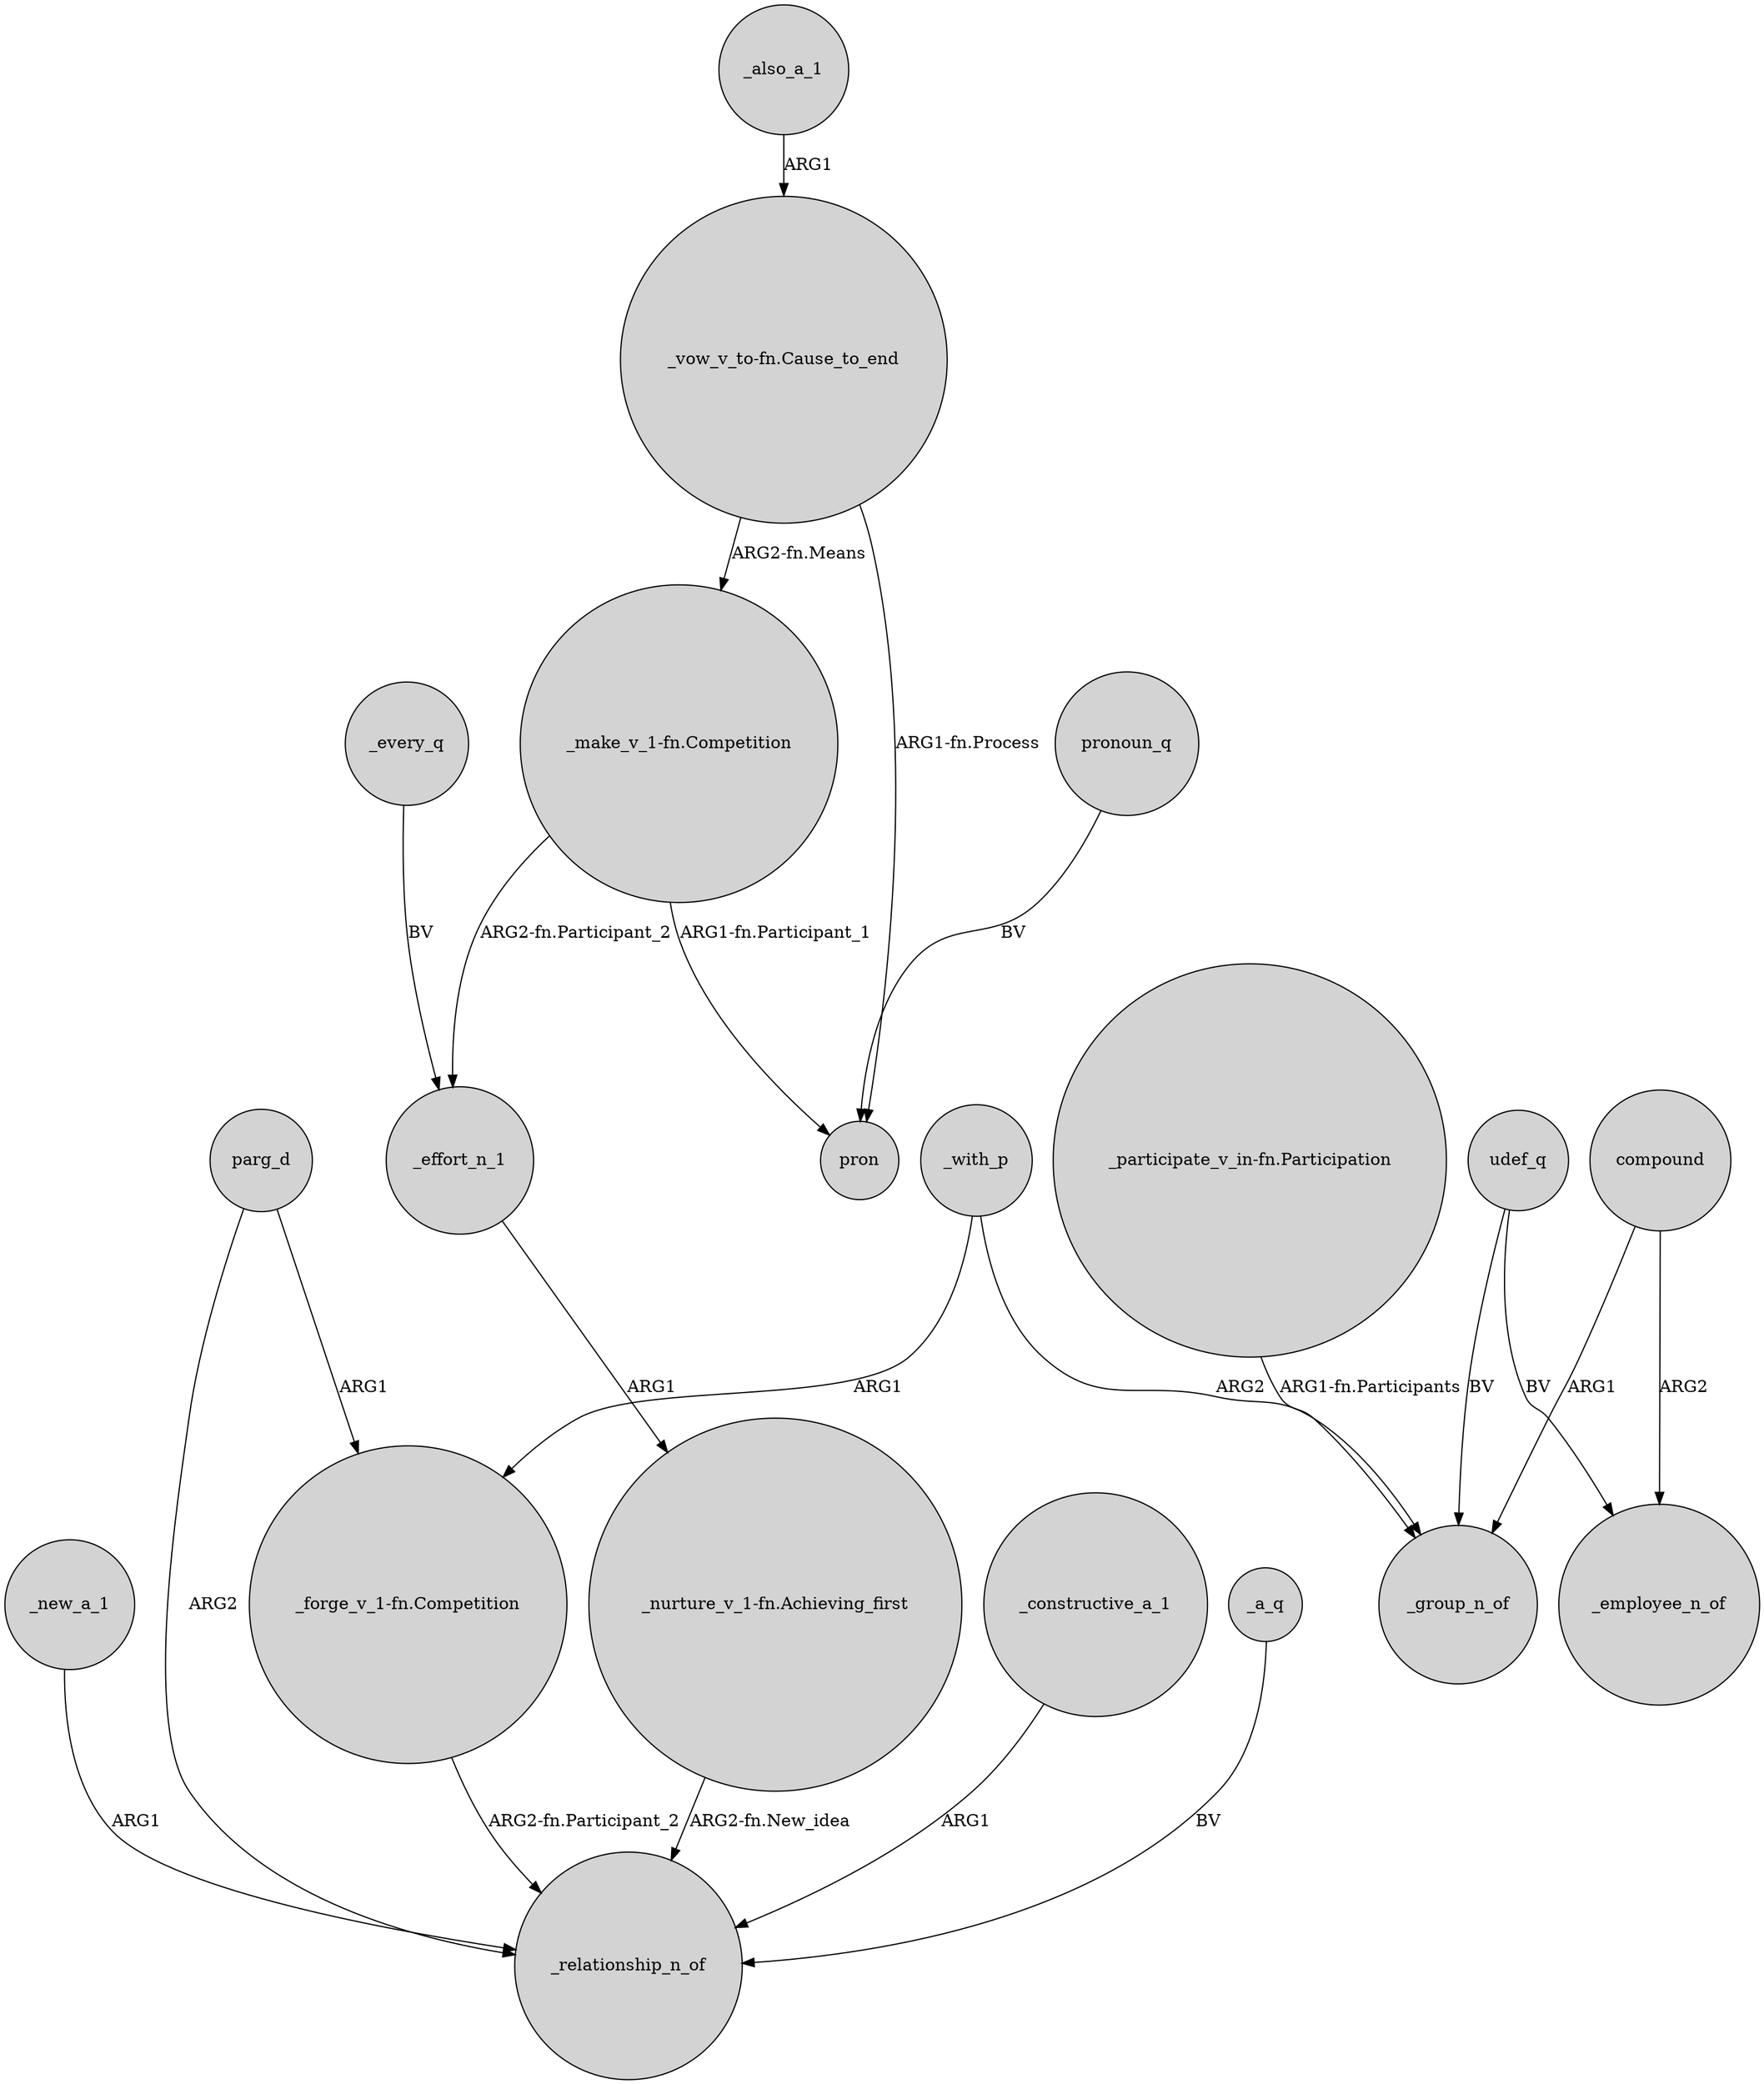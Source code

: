 digraph {
	node [shape=circle style=filled]
	"_forge_v_1-fn.Competition" -> _relationship_n_of [label="ARG2-fn.Participant_2"]
	udef_q -> _group_n_of [label=BV]
	_new_a_1 -> _relationship_n_of [label=ARG1]
	parg_d -> "_forge_v_1-fn.Competition" [label=ARG1]
	"_vow_v_to-fn.Cause_to_end" -> "_make_v_1-fn.Competition" [label="ARG2-fn.Means"]
	parg_d -> _relationship_n_of [label=ARG2]
	compound -> _group_n_of [label=ARG1]
	pronoun_q -> pron [label=BV]
	_with_p -> _group_n_of [label=ARG2]
	"_make_v_1-fn.Competition" -> pron [label="ARG1-fn.Participant_1"]
	"_nurture_v_1-fn.Achieving_first" -> _relationship_n_of [label="ARG2-fn.New_idea"]
	_also_a_1 -> "_vow_v_to-fn.Cause_to_end" [label=ARG1]
	"_make_v_1-fn.Competition" -> _effort_n_1 [label="ARG2-fn.Participant_2"]
	"_vow_v_to-fn.Cause_to_end" -> pron [label="ARG1-fn.Process"]
	_constructive_a_1 -> _relationship_n_of [label=ARG1]
	"_participate_v_in-fn.Participation" -> _group_n_of [label="ARG1-fn.Participants"]
	_effort_n_1 -> "_nurture_v_1-fn.Achieving_first" [label=ARG1]
	compound -> _employee_n_of [label=ARG2]
	udef_q -> _employee_n_of [label=BV]
	_with_p -> "_forge_v_1-fn.Competition" [label=ARG1]
	_a_q -> _relationship_n_of [label=BV]
	_every_q -> _effort_n_1 [label=BV]
}
